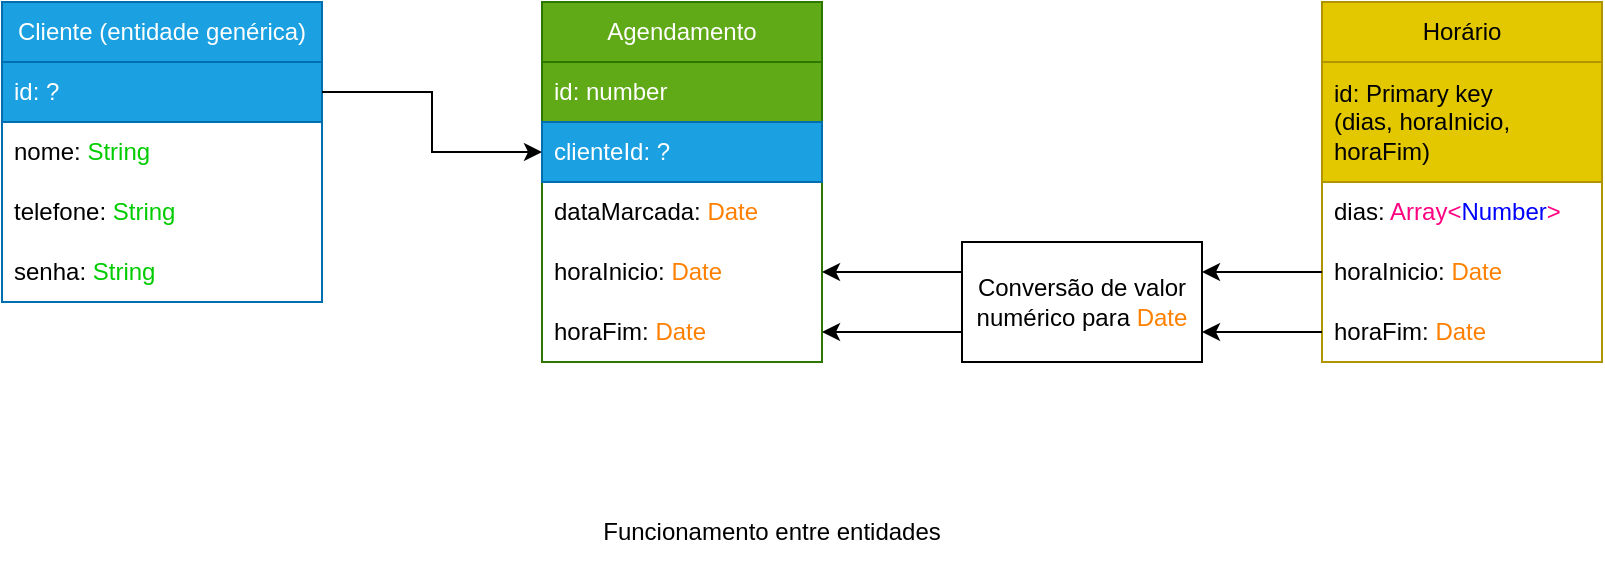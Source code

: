 <mxfile version="24.7.7" pages="5">
  <diagram id="V6yUUOdaCW8T9A2_j1Fj" name="Entidades">
    <mxGraphModel dx="954" dy="598" grid="1" gridSize="10" guides="1" tooltips="1" connect="1" arrows="1" fold="1" page="1" pageScale="1" pageWidth="850" pageHeight="1100" math="0" shadow="0">
      <root>
        <mxCell id="0" />
        <mxCell id="1" parent="0" />
        <mxCell id="tc4jSCTvQgpj3JNOLFlb-1" value="Cliente (entidade genérica)" style="swimlane;fontStyle=0;childLayout=stackLayout;horizontal=1;startSize=30;horizontalStack=0;resizeParent=1;resizeParentMax=0;resizeLast=0;collapsible=1;marginBottom=0;whiteSpace=wrap;html=1;fillColor=#1ba1e2;strokeColor=#006EAF;fontColor=#ffffff;" parent="1" vertex="1">
          <mxGeometry x="40" y="40" width="160" height="150" as="geometry">
            <mxRectangle x="80" y="40" width="180" height="30" as="alternateBounds" />
          </mxGeometry>
        </mxCell>
        <mxCell id="tc4jSCTvQgpj3JNOLFlb-2" value="id: ?" style="text;strokeColor=#006EAF;fillColor=#1ba1e2;align=left;verticalAlign=middle;spacingLeft=4;spacingRight=4;overflow=hidden;points=[[0,0.5],[1,0.5]];portConstraint=eastwest;rotatable=0;whiteSpace=wrap;html=1;fontColor=#ffffff;" parent="tc4jSCTvQgpj3JNOLFlb-1" vertex="1">
          <mxGeometry y="30" width="160" height="30" as="geometry" />
        </mxCell>
        <mxCell id="tc4jSCTvQgpj3JNOLFlb-3" value="nome: &lt;font color=&quot;#00cc00&quot;&gt;String&lt;/font&gt;" style="text;strokeColor=none;fillColor=none;align=left;verticalAlign=middle;spacingLeft=4;spacingRight=4;overflow=hidden;points=[[0,0.5],[1,0.5]];portConstraint=eastwest;rotatable=0;whiteSpace=wrap;html=1;" parent="tc4jSCTvQgpj3JNOLFlb-1" vertex="1">
          <mxGeometry y="60" width="160" height="30" as="geometry" />
        </mxCell>
        <mxCell id="tc4jSCTvQgpj3JNOLFlb-4" value="telefone: &lt;font color=&quot;#00cc00&quot;&gt;String&lt;/font&gt;" style="text;strokeColor=none;fillColor=none;align=left;verticalAlign=middle;spacingLeft=4;spacingRight=4;overflow=hidden;points=[[0,0.5],[1,0.5]];portConstraint=eastwest;rotatable=0;whiteSpace=wrap;html=1;" parent="tc4jSCTvQgpj3JNOLFlb-1" vertex="1">
          <mxGeometry y="90" width="160" height="30" as="geometry" />
        </mxCell>
        <mxCell id="tc4jSCTvQgpj3JNOLFlb-5" value="senha: &lt;font color=&quot;#00cc00&quot;&gt;String&lt;/font&gt;" style="text;strokeColor=none;fillColor=none;align=left;verticalAlign=middle;spacingLeft=4;spacingRight=4;overflow=hidden;points=[[0,0.5],[1,0.5]];portConstraint=eastwest;rotatable=0;whiteSpace=wrap;html=1;" parent="tc4jSCTvQgpj3JNOLFlb-1" vertex="1">
          <mxGeometry y="120" width="160" height="30" as="geometry" />
        </mxCell>
        <mxCell id="LetqOh_EFlkE1FTumEbc-1" value="Horário" style="swimlane;fontStyle=0;childLayout=stackLayout;horizontal=1;startSize=30;horizontalStack=0;resizeParent=1;resizeParentMax=0;resizeLast=0;collapsible=1;marginBottom=0;whiteSpace=wrap;html=1;fillColor=#e3c800;strokeColor=#B09500;fontColor=#000000;" vertex="1" parent="1">
          <mxGeometry x="700" y="40" width="140" height="180" as="geometry" />
        </mxCell>
        <mxCell id="LetqOh_EFlkE1FTumEbc-2" value="id: Primary key (&lt;font&gt;dias&lt;/font&gt;,&amp;nbsp;&lt;font&gt;horaInicio, horaFim)&lt;/font&gt;" style="text;strokeColor=#B09500;fillColor=#e3c800;align=left;verticalAlign=middle;spacingLeft=4;spacingRight=4;overflow=hidden;points=[[0,0.5],[1,0.5]];portConstraint=eastwest;rotatable=0;whiteSpace=wrap;html=1;fontColor=#000000;" vertex="1" parent="LetqOh_EFlkE1FTumEbc-1">
          <mxGeometry y="30" width="140" height="60" as="geometry" />
        </mxCell>
        <mxCell id="LetqOh_EFlkE1FTumEbc-3" value="dias: &lt;font color=&quot;#ff0080&quot;&gt;Array&amp;lt;&lt;/font&gt;&lt;font color=&quot;#0000ff&quot;&gt;Number&lt;/font&gt;&lt;font color=&quot;#ff0080&quot;&gt;&amp;gt;&lt;/font&gt;" style="text;strokeColor=none;fillColor=none;align=left;verticalAlign=middle;spacingLeft=4;spacingRight=4;overflow=hidden;points=[[0,0.5],[1,0.5]];portConstraint=eastwest;rotatable=0;whiteSpace=wrap;html=1;" vertex="1" parent="LetqOh_EFlkE1FTumEbc-1">
          <mxGeometry y="90" width="140" height="30" as="geometry" />
        </mxCell>
        <mxCell id="LetqOh_EFlkE1FTumEbc-4" value="horaInicio: &lt;font color=&quot;#ff8000&quot;&gt;Date&lt;/font&gt;" style="text;strokeColor=none;fillColor=none;align=left;verticalAlign=middle;spacingLeft=4;spacingRight=4;overflow=hidden;points=[[0,0.5],[1,0.5]];portConstraint=eastwest;rotatable=0;whiteSpace=wrap;html=1;" vertex="1" parent="LetqOh_EFlkE1FTumEbc-1">
          <mxGeometry y="120" width="140" height="30" as="geometry" />
        </mxCell>
        <mxCell id="LetqOh_EFlkE1FTumEbc-5" value="horaFim: &lt;font color=&quot;#ff8000&quot;&gt;Date&lt;/font&gt;" style="text;strokeColor=none;fillColor=none;align=left;verticalAlign=middle;spacingLeft=4;spacingRight=4;overflow=hidden;points=[[0,0.5],[1,0.5]];portConstraint=eastwest;rotatable=0;whiteSpace=wrap;html=1;" vertex="1" parent="LetqOh_EFlkE1FTumEbc-1">
          <mxGeometry y="150" width="140" height="30" as="geometry" />
        </mxCell>
        <mxCell id="PYFmkdbSyUhTta54iJ9U-1" value="Agendamento" style="swimlane;fontStyle=0;childLayout=stackLayout;horizontal=1;startSize=30;horizontalStack=0;resizeParent=1;resizeParentMax=0;resizeLast=0;collapsible=1;marginBottom=0;whiteSpace=wrap;html=1;fillColor=#60a917;fontColor=#ffffff;strokeColor=#2D7600;" vertex="1" parent="1">
          <mxGeometry x="310" y="40" width="140" height="180" as="geometry" />
        </mxCell>
        <mxCell id="PYFmkdbSyUhTta54iJ9U-2" value="id: number" style="text;strokeColor=#2D7600;fillColor=#60a917;align=left;verticalAlign=middle;spacingLeft=4;spacingRight=4;overflow=hidden;points=[[0,0.5],[1,0.5]];portConstraint=eastwest;rotatable=0;whiteSpace=wrap;html=1;fontColor=#ffffff;" vertex="1" parent="PYFmkdbSyUhTta54iJ9U-1">
          <mxGeometry y="30" width="140" height="30" as="geometry" />
        </mxCell>
        <mxCell id="PYFmkdbSyUhTta54iJ9U-3" value="clienteId: ?" style="text;strokeColor=#006EAF;fillColor=#1ba1e2;align=left;verticalAlign=middle;spacingLeft=4;spacingRight=4;overflow=hidden;points=[[0,0.5],[1,0.5]];portConstraint=eastwest;rotatable=0;whiteSpace=wrap;html=1;fontColor=#ffffff;" vertex="1" parent="PYFmkdbSyUhTta54iJ9U-1">
          <mxGeometry y="60" width="140" height="30" as="geometry" />
        </mxCell>
        <mxCell id="PYFmkdbSyUhTta54iJ9U-4" value="dataMarcada: &lt;font color=&quot;#ff8000&quot;&gt;Date&lt;/font&gt;" style="text;strokeColor=none;fillColor=none;align=left;verticalAlign=middle;spacingLeft=4;spacingRight=4;overflow=hidden;points=[[0,0.5],[1,0.5]];portConstraint=eastwest;rotatable=0;whiteSpace=wrap;html=1;fontColor=#000000;" vertex="1" parent="PYFmkdbSyUhTta54iJ9U-1">
          <mxGeometry y="90" width="140" height="30" as="geometry" />
        </mxCell>
        <mxCell id="PYFmkdbSyUhTta54iJ9U-5" value="horaInicio: &lt;font color=&quot;#ff8000&quot;&gt;Date&lt;/font&gt;" style="text;strokeColor=none;fillColor=none;align=left;verticalAlign=middle;spacingLeft=4;spacingRight=4;overflow=hidden;points=[[0,0.5],[1,0.5]];portConstraint=eastwest;rotatable=0;whiteSpace=wrap;html=1;" vertex="1" parent="PYFmkdbSyUhTta54iJ9U-1">
          <mxGeometry y="120" width="140" height="30" as="geometry" />
        </mxCell>
        <mxCell id="PYFmkdbSyUhTta54iJ9U-6" value="horaFim: &lt;font color=&quot;#ff8000&quot;&gt;Date&lt;/font&gt;" style="text;strokeColor=none;fillColor=none;align=left;verticalAlign=middle;spacingLeft=4;spacingRight=4;overflow=hidden;points=[[0,0.5],[1,0.5]];portConstraint=eastwest;rotatable=0;whiteSpace=wrap;html=1;" vertex="1" parent="PYFmkdbSyUhTta54iJ9U-1">
          <mxGeometry y="150" width="140" height="30" as="geometry" />
        </mxCell>
        <mxCell id="PYFmkdbSyUhTta54iJ9U-7" style="edgeStyle=orthogonalEdgeStyle;rounded=0;orthogonalLoop=1;jettySize=auto;html=1;exitX=1;exitY=0.5;exitDx=0;exitDy=0;entryX=0;entryY=0.5;entryDx=0;entryDy=0;" edge="1" parent="1" source="tc4jSCTvQgpj3JNOLFlb-2" target="PYFmkdbSyUhTta54iJ9U-3">
          <mxGeometry relative="1" as="geometry" />
        </mxCell>
        <mxCell id="cP0Y6su8tSfl4RE-W3tm-4" style="edgeStyle=orthogonalEdgeStyle;rounded=0;orthogonalLoop=1;jettySize=auto;html=1;exitX=0;exitY=0.25;exitDx=0;exitDy=0;entryX=1;entryY=0.5;entryDx=0;entryDy=0;" edge="1" parent="1" source="cP0Y6su8tSfl4RE-W3tm-2" target="PYFmkdbSyUhTta54iJ9U-5">
          <mxGeometry relative="1" as="geometry" />
        </mxCell>
        <mxCell id="cP0Y6su8tSfl4RE-W3tm-6" style="edgeStyle=orthogonalEdgeStyle;rounded=0;orthogonalLoop=1;jettySize=auto;html=1;exitX=0;exitY=0.75;exitDx=0;exitDy=0;entryX=1;entryY=0.5;entryDx=0;entryDy=0;" edge="1" parent="1" source="cP0Y6su8tSfl4RE-W3tm-2" target="PYFmkdbSyUhTta54iJ9U-6">
          <mxGeometry relative="1" as="geometry" />
        </mxCell>
        <mxCell id="cP0Y6su8tSfl4RE-W3tm-2" value="Conversão de valor numérico para &lt;font color=&quot;#ff8000&quot;&gt;Date&lt;/font&gt;" style="rounded=0;whiteSpace=wrap;html=1;" vertex="1" parent="1">
          <mxGeometry x="520" y="160" width="120" height="60" as="geometry" />
        </mxCell>
        <mxCell id="cP0Y6su8tSfl4RE-W3tm-3" style="edgeStyle=orthogonalEdgeStyle;rounded=0;orthogonalLoop=1;jettySize=auto;html=1;exitX=0;exitY=0.5;exitDx=0;exitDy=0;entryX=1;entryY=0.25;entryDx=0;entryDy=0;" edge="1" parent="1" source="LetqOh_EFlkE1FTumEbc-4" target="cP0Y6su8tSfl4RE-W3tm-2">
          <mxGeometry relative="1" as="geometry" />
        </mxCell>
        <mxCell id="cP0Y6su8tSfl4RE-W3tm-7" style="edgeStyle=orthogonalEdgeStyle;rounded=0;orthogonalLoop=1;jettySize=auto;html=1;exitX=0;exitY=0.5;exitDx=0;exitDy=0;entryX=1;entryY=0.75;entryDx=0;entryDy=0;" edge="1" parent="1" source="LetqOh_EFlkE1FTumEbc-5" target="cP0Y6su8tSfl4RE-W3tm-2">
          <mxGeometry relative="1" as="geometry" />
        </mxCell>
        <mxCell id="cP0Y6su8tSfl4RE-W3tm-8" value="Funcionamento entre entidades" style="text;html=1;align=center;verticalAlign=middle;whiteSpace=wrap;rounded=0;" vertex="1" parent="1">
          <mxGeometry x="280" y="290" width="290" height="30" as="geometry" />
        </mxCell>
      </root>
    </mxGraphModel>
  </diagram>
  <diagram id="KSlai-0bCWbzieldwt5Y" name="Sistema básico">
    <mxGraphModel dx="954" dy="598" grid="1" gridSize="10" guides="1" tooltips="1" connect="1" arrows="1" fold="1" page="1" pageScale="1" pageWidth="850" pageHeight="1100" math="0" shadow="0">
      <root>
        <mxCell id="0" />
        <mxCell id="1" parent="0" />
        <mxCell id="LdC9OCB9tAdvN-OjRd1j-1" style="edgeStyle=orthogonalEdgeStyle;rounded=0;orthogonalLoop=1;jettySize=auto;html=1;exitX=1;exitY=0.25;exitDx=0;exitDy=0;entryX=0;entryY=0.5;entryDx=0;entryDy=0;" parent="1" edge="1">
          <mxGeometry relative="1" as="geometry">
            <mxPoint x="267.5" y="240" as="sourcePoint" />
            <mxPoint x="347.5" y="220" as="targetPoint" />
          </mxGeometry>
        </mxCell>
        <mxCell id="LdC9OCB9tAdvN-OjRd1j-2" style="edgeStyle=orthogonalEdgeStyle;rounded=0;orthogonalLoop=1;jettySize=auto;html=1;exitX=1;exitY=0.75;exitDx=0;exitDy=0;entryX=0;entryY=0.5;entryDx=0;entryDy=0;" parent="1" source="LdC9OCB9tAdvN-OjRd1j-4" target="LdC9OCB9tAdvN-OjRd1j-8" edge="1">
          <mxGeometry relative="1" as="geometry" />
        </mxCell>
        <mxCell id="LdC9OCB9tAdvN-OjRd1j-3" style="edgeStyle=orthogonalEdgeStyle;rounded=0;orthogonalLoop=1;jettySize=auto;html=1;exitX=1;exitY=0.25;exitDx=0;exitDy=0;entryX=0;entryY=0.5;entryDx=0;entryDy=0;" parent="1" source="LdC9OCB9tAdvN-OjRd1j-4" target="LdC9OCB9tAdvN-OjRd1j-6" edge="1">
          <mxGeometry relative="1" as="geometry" />
        </mxCell>
        <mxCell id="LdC9OCB9tAdvN-OjRd1j-4" value="Plataforma" style="whiteSpace=wrap;html=1;aspect=fixed;fillColor=#1ba1e2;strokeColor=#006EAF;fontColor=#ffffff;" parent="1" vertex="1">
          <mxGeometry x="40" y="280" width="80" height="80" as="geometry" />
        </mxCell>
        <mxCell id="LdC9OCB9tAdvN-OjRd1j-5" style="edgeStyle=orthogonalEdgeStyle;rounded=0;orthogonalLoop=1;jettySize=auto;html=1;exitX=1;exitY=0.5;exitDx=0;exitDy=0;entryX=0;entryY=0.5;entryDx=0;entryDy=0;" parent="1" source="LdC9OCB9tAdvN-OjRd1j-6" target="LdC9OCB9tAdvN-OjRd1j-10" edge="1">
          <mxGeometry relative="1" as="geometry" />
        </mxCell>
        <mxCell id="LdC9OCB9tAdvN-OjRd1j-6" value="Administrador" style="whiteSpace=wrap;html=1;aspect=fixed;fillColor=#e51400;strokeColor=#B20000;fontColor=#ffffff;" parent="1" vertex="1">
          <mxGeometry x="200" y="240" width="80" height="80" as="geometry" />
        </mxCell>
        <mxCell id="LdC9OCB9tAdvN-OjRd1j-7" style="edgeStyle=orthogonalEdgeStyle;rounded=0;orthogonalLoop=1;jettySize=auto;html=1;exitX=1;exitY=0.5;exitDx=0;exitDy=0;entryX=0;entryY=0.5;entryDx=0;entryDy=0;" parent="1" source="LdC9OCB9tAdvN-OjRd1j-8" target="LdC9OCB9tAdvN-OjRd1j-14" edge="1">
          <mxGeometry relative="1" as="geometry" />
        </mxCell>
        <mxCell id="LdC9OCB9tAdvN-OjRd1j-8" value="Cliente" style="whiteSpace=wrap;html=1;aspect=fixed;fillColor=#1ba1e2;strokeColor=#006EAF;fontColor=#ffffff;" parent="1" vertex="1">
          <mxGeometry x="200" y="320" width="80" height="80" as="geometry" />
        </mxCell>
        <mxCell id="LdC9OCB9tAdvN-OjRd1j-9" style="edgeStyle=orthogonalEdgeStyle;rounded=0;orthogonalLoop=1;jettySize=auto;html=1;exitX=1;exitY=0.5;exitDx=0;exitDy=0;entryX=0;entryY=0.25;entryDx=0;entryDy=0;" parent="1" source="LdC9OCB9tAdvN-OjRd1j-10" target="LdC9OCB9tAdvN-OjRd1j-19" edge="1">
          <mxGeometry relative="1" as="geometry" />
        </mxCell>
        <mxCell id="LdC9OCB9tAdvN-OjRd1j-10" value="Plataforma (gerenciamento)" style="whiteSpace=wrap;html=1;aspect=fixed;fillColor=#a20025;strokeColor=#6F0000;fontColor=#ffffff;" parent="1" vertex="1">
          <mxGeometry x="360" y="200" width="80" height="80" as="geometry" />
        </mxCell>
        <mxCell id="LdC9OCB9tAdvN-OjRd1j-11" style="edgeStyle=orthogonalEdgeStyle;rounded=0;orthogonalLoop=1;jettySize=auto;html=1;exitX=0.5;exitY=1;exitDx=0;exitDy=0;entryX=0.5;entryY=0;entryDx=0;entryDy=0;" parent="1" source="LdC9OCB9tAdvN-OjRd1j-12" target="LdC9OCB9tAdvN-OjRd1j-4" edge="1">
          <mxGeometry relative="1" as="geometry" />
        </mxCell>
        <mxCell id="LdC9OCB9tAdvN-OjRd1j-12" value="Homepage" style="whiteSpace=wrap;html=1;aspect=fixed;fillColor=#d80073;strokeColor=#A50040;fontColor=#ffffff;" parent="1" vertex="1">
          <mxGeometry x="80" y="160" width="80" height="80" as="geometry" />
        </mxCell>
        <mxCell id="LdC9OCB9tAdvN-OjRd1j-13" style="edgeStyle=orthogonalEdgeStyle;rounded=0;orthogonalLoop=1;jettySize=auto;html=1;exitX=1;exitY=0.5;exitDx=0;exitDy=0;entryX=0;entryY=0.25;entryDx=0;entryDy=0;" parent="1" source="LdC9OCB9tAdvN-OjRd1j-14" target="LdC9OCB9tAdvN-OjRd1j-15" edge="1">
          <mxGeometry relative="1" as="geometry" />
        </mxCell>
        <mxCell id="LdC9OCB9tAdvN-OjRd1j-14" value="Plataforma&lt;div&gt;(cliente)&lt;/div&gt;" style="whiteSpace=wrap;html=1;aspect=fixed;fillColor=#a20025;strokeColor=#6F0000;fontColor=#ffffff;" parent="1" vertex="1">
          <mxGeometry x="360" y="360" width="80" height="80" as="geometry" />
        </mxCell>
        <mxCell id="LdC9OCB9tAdvN-OjRd1j-15" value="Permissões" style="swimlane;fontStyle=0;childLayout=stackLayout;horizontal=1;startSize=30;horizontalStack=0;resizeParent=1;resizeParentMax=0;resizeLast=0;collapsible=1;marginBottom=0;whiteSpace=wrap;html=1;fillColor=#008a00;strokeColor=#005700;fontColor=#ffffff;" parent="1" vertex="1">
          <mxGeometry x="480" y="320" width="200" height="120" as="geometry" />
        </mxCell>
        <mxCell id="LdC9OCB9tAdvN-OjRd1j-16" value="Criar agendamento: &lt;font color=&quot;#ff6666&quot;&gt;1 por conta&lt;/font&gt;" style="text;strokeColor=none;fillColor=none;align=left;verticalAlign=middle;spacingLeft=4;spacingRight=4;overflow=hidden;points=[[0,0.5],[1,0.5]];portConstraint=eastwest;rotatable=0;whiteSpace=wrap;html=1;" parent="LdC9OCB9tAdvN-OjRd1j-15" vertex="1">
          <mxGeometry y="30" width="200" height="30" as="geometry" />
        </mxCell>
        <mxCell id="LdC9OCB9tAdvN-OjRd1j-17" value="Deletar agendamento: &lt;font color=&quot;#ff6666&quot;&gt;próprio&lt;/font&gt;" style="text;strokeColor=none;fillColor=none;align=left;verticalAlign=middle;spacingLeft=4;spacingRight=4;overflow=hidden;points=[[0,0.5],[1,0.5]];portConstraint=eastwest;rotatable=0;whiteSpace=wrap;html=1;" parent="LdC9OCB9tAdvN-OjRd1j-15" vertex="1">
          <mxGeometry y="60" width="200" height="30" as="geometry" />
        </mxCell>
        <mxCell id="LdC9OCB9tAdvN-OjRd1j-18" value="Pesquisar agendamentos: &lt;font color=&quot;#ff6666&quot;&gt;próprio&lt;/font&gt;" style="text;strokeColor=none;fillColor=none;align=left;verticalAlign=middle;spacingLeft=4;spacingRight=4;overflow=hidden;points=[[0,0.5],[1,0.5]];portConstraint=eastwest;rotatable=0;whiteSpace=wrap;html=1;" parent="LdC9OCB9tAdvN-OjRd1j-15" vertex="1">
          <mxGeometry y="90" width="200" height="30" as="geometry" />
        </mxCell>
        <mxCell id="LdC9OCB9tAdvN-OjRd1j-19" value="Permissões" style="swimlane;fontStyle=0;childLayout=stackLayout;horizontal=1;startSize=30;horizontalStack=0;resizeParent=1;resizeParentMax=0;resizeLast=0;collapsible=1;marginBottom=0;whiteSpace=wrap;html=1;fillColor=#008a00;strokeColor=#005700;fontColor=#ffffff;" parent="1" vertex="1">
          <mxGeometry x="480" y="160" width="200" height="120" as="geometry" />
        </mxCell>
        <mxCell id="LdC9OCB9tAdvN-OjRd1j-20" value="Criar agendamento: &lt;font color=&quot;#ff6666&quot;&gt;sem limite&lt;/font&gt;" style="text;strokeColor=none;fillColor=none;align=left;verticalAlign=middle;spacingLeft=4;spacingRight=4;overflow=hidden;points=[[0,0.5],[1,0.5]];portConstraint=eastwest;rotatable=0;whiteSpace=wrap;html=1;" parent="LdC9OCB9tAdvN-OjRd1j-19" vertex="1">
          <mxGeometry y="30" width="200" height="30" as="geometry" />
        </mxCell>
        <mxCell id="LdC9OCB9tAdvN-OjRd1j-21" value="Deletar agendamento: &lt;font color=&quot;#ff6666&quot;&gt;qualquer&lt;/font&gt;" style="text;strokeColor=none;fillColor=none;align=left;verticalAlign=middle;spacingLeft=4;spacingRight=4;overflow=hidden;points=[[0,0.5],[1,0.5]];portConstraint=eastwest;rotatable=0;whiteSpace=wrap;html=1;" parent="LdC9OCB9tAdvN-OjRd1j-19" vertex="1">
          <mxGeometry y="60" width="200" height="30" as="geometry" />
        </mxCell>
        <mxCell id="LdC9OCB9tAdvN-OjRd1j-22" value="Pesquisar agendamentos: &lt;font color=&quot;#ff6666&quot;&gt;qualquer&lt;/font&gt;" style="text;strokeColor=none;fillColor=none;align=left;verticalAlign=middle;spacingLeft=4;spacingRight=4;overflow=hidden;points=[[0,0.5],[1,0.5]];portConstraint=eastwest;rotatable=0;whiteSpace=wrap;html=1;" parent="LdC9OCB9tAdvN-OjRd1j-19" vertex="1">
          <mxGeometry y="90" width="200" height="30" as="geometry" />
        </mxCell>
        <mxCell id="LdC9OCB9tAdvN-OjRd1j-23" value="&lt;span style=&quot;font-size: 18px;&quot;&gt;Permissões de usuários&lt;/span&gt;" style="text;html=1;align=center;verticalAlign=middle;whiteSpace=wrap;rounded=0;" parent="1" vertex="1">
          <mxGeometry x="305" y="130" width="320" height="30" as="geometry" />
        </mxCell>
        <mxCell id="LdC9OCB9tAdvN-OjRd1j-24" style="edgeStyle=orthogonalEdgeStyle;rounded=0;orthogonalLoop=1;jettySize=auto;html=1;exitX=0.5;exitY=0.5;exitDx=0;exitDy=0;exitPerimeter=0;entryX=1;entryY=0.5;entryDx=0;entryDy=0;strokeColor=none;curved=1;" parent="1" source="LdC9OCB9tAdvN-OjRd1j-26" target="LdC9OCB9tAdvN-OjRd1j-12" edge="1">
          <mxGeometry relative="1" as="geometry" />
        </mxCell>
        <mxCell id="LdC9OCB9tAdvN-OjRd1j-25" style="edgeStyle=orthogonalEdgeStyle;rounded=0;orthogonalLoop=1;jettySize=auto;html=1;exitX=0.5;exitY=0.5;exitDx=0;exitDy=0;exitPerimeter=0;entryX=1;entryY=0.5;entryDx=0;entryDy=0;curved=1;" parent="1" source="LdC9OCB9tAdvN-OjRd1j-26" target="LdC9OCB9tAdvN-OjRd1j-12" edge="1">
          <mxGeometry relative="1" as="geometry">
            <Array as="points">
              <mxPoint x="200" y="100" />
              <mxPoint x="200" y="150" />
              <mxPoint x="180" y="150" />
              <mxPoint x="180" y="200" />
            </Array>
          </mxGeometry>
        </mxCell>
        <mxCell id="LdC9OCB9tAdvN-OjRd1j-26" value="Cliente" style="shape=umlActor;verticalLabelPosition=bottom;verticalAlign=top;html=1;outlineConnect=0;fillColor=#1ba1e2;strokeColor=#006EAF;fontColor=#ffffff;" parent="1" vertex="1">
          <mxGeometry x="150" y="70" width="30" height="60" as="geometry" />
        </mxCell>
        <mxCell id="LdC9OCB9tAdvN-OjRd1j-27" style="edgeStyle=orthogonalEdgeStyle;rounded=0;orthogonalLoop=1;jettySize=auto;html=1;exitX=0.5;exitY=0.5;exitDx=0;exitDy=0;exitPerimeter=0;entryX=0;entryY=0.5;entryDx=0;entryDy=0;curved=1;" parent="1" source="LdC9OCB9tAdvN-OjRd1j-28" target="LdC9OCB9tAdvN-OjRd1j-12" edge="1">
          <mxGeometry relative="1" as="geometry">
            <Array as="points">
              <mxPoint x="95" y="120" />
              <mxPoint x="50" y="120" />
              <mxPoint x="50" y="200" />
            </Array>
          </mxGeometry>
        </mxCell>
        <mxCell id="LdC9OCB9tAdvN-OjRd1j-28" value="Administrador" style="shape=umlActor;verticalLabelPosition=bottom;verticalAlign=top;html=1;outlineConnect=0;fillColor=#e51400;strokeColor=#B20000;fontColor=#ffffff;" parent="1" vertex="1">
          <mxGeometry x="80" y="70" width="30" height="60" as="geometry" />
        </mxCell>
        <mxCell id="LdC9OCB9tAdvN-OjRd1j-29" style="edgeStyle=orthogonalEdgeStyle;rounded=0;orthogonalLoop=1;jettySize=auto;html=1;exitX=0.5;exitY=0.5;exitDx=0;exitDy=0;exitPerimeter=0;entryX=1;entryY=0.25;entryDx=0;entryDy=0;curved=1;" parent="1" source="LdC9OCB9tAdvN-OjRd1j-30" target="LdC9OCB9tAdvN-OjRd1j-12" edge="1">
          <mxGeometry relative="1" as="geometry">
            <Array as="points">
              <mxPoint x="210" y="70" />
              <mxPoint x="210" y="180" />
            </Array>
          </mxGeometry>
        </mxCell>
        <mxCell id="LdC9OCB9tAdvN-OjRd1j-30" value="Cliente" style="shape=umlActor;verticalLabelPosition=bottom;verticalAlign=top;html=1;outlineConnect=0;fillColor=#1ba1e2;strokeColor=#006EAF;fontColor=#ffffff;" parent="1" vertex="1">
          <mxGeometry x="120" y="40" width="30" height="60" as="geometry" />
        </mxCell>
        <mxCell id="LdC9OCB9tAdvN-OjRd1j-31" value="(Entrar)" style="text;html=1;align=center;verticalAlign=middle;whiteSpace=wrap;rounded=0;" parent="1" vertex="1">
          <mxGeometry x="130" y="305" width="60" height="30" as="geometry" />
        </mxCell>
      </root>
    </mxGraphModel>
  </diagram>
  <diagram name="Cliente" id="2M44Bz8UGk6qDKzF_dQ0">
    <mxGraphModel dx="954" dy="598" grid="1" gridSize="10" guides="1" tooltips="1" connect="1" arrows="1" fold="1" page="1" pageScale="1" pageWidth="850" pageHeight="1100" math="0" shadow="0">
      <root>
        <mxCell id="0" />
        <mxCell id="1" parent="0" />
        <mxCell id="LylX9zbcLAFgVE6ZFsXF-1" value="Cliente (entidade genérica)" style="swimlane;fontStyle=0;childLayout=stackLayout;horizontal=1;startSize=30;horizontalStack=0;resizeParent=1;resizeParentMax=0;resizeLast=0;collapsible=1;marginBottom=0;whiteSpace=wrap;html=1;fillColor=#1ba1e2;strokeColor=#006EAF;fontColor=#ffffff;" parent="1" vertex="1">
          <mxGeometry x="345" y="40" width="160" height="150" as="geometry">
            <mxRectangle x="80" y="40" width="180" height="30" as="alternateBounds" />
          </mxGeometry>
        </mxCell>
        <mxCell id="LylX9zbcLAFgVE6ZFsXF-2" value="id: ?" style="text;strokeColor=#006EAF;fillColor=#1ba1e2;align=left;verticalAlign=middle;spacingLeft=4;spacingRight=4;overflow=hidden;points=[[0,0.5],[1,0.5]];portConstraint=eastwest;rotatable=0;whiteSpace=wrap;html=1;fontColor=#ffffff;" parent="LylX9zbcLAFgVE6ZFsXF-1" vertex="1">
          <mxGeometry y="30" width="160" height="30" as="geometry" />
        </mxCell>
        <mxCell id="LylX9zbcLAFgVE6ZFsXF-3" value="nome: &lt;font color=&quot;#00cc00&quot;&gt;string&lt;/font&gt;" style="text;strokeColor=none;fillColor=none;align=left;verticalAlign=middle;spacingLeft=4;spacingRight=4;overflow=hidden;points=[[0,0.5],[1,0.5]];portConstraint=eastwest;rotatable=0;whiteSpace=wrap;html=1;" parent="LylX9zbcLAFgVE6ZFsXF-1" vertex="1">
          <mxGeometry y="60" width="160" height="30" as="geometry" />
        </mxCell>
        <mxCell id="aF-8tXZumrQb8vTRycgZ-1" value="telefone:&amp;nbsp;&lt;span style=&quot;color: rgb(0, 204, 0);&quot;&gt;string&lt;/span&gt;" style="text;strokeColor=none;fillColor=none;align=left;verticalAlign=middle;spacingLeft=4;spacingRight=4;overflow=hidden;points=[[0,0.5],[1,0.5]];portConstraint=eastwest;rotatable=0;whiteSpace=wrap;html=1;" parent="LylX9zbcLAFgVE6ZFsXF-1" vertex="1">
          <mxGeometry y="90" width="160" height="30" as="geometry" />
        </mxCell>
        <mxCell id="VIodcbzYWIunQg-uV8ju-2" value="senha:&amp;nbsp;&lt;span style=&quot;color: rgb(0, 204, 0);&quot;&gt;string&lt;/span&gt;" style="text;strokeColor=none;fillColor=none;align=left;verticalAlign=middle;spacingLeft=4;spacingRight=4;overflow=hidden;points=[[0,0.5],[1,0.5]];portConstraint=eastwest;rotatable=0;whiteSpace=wrap;html=1;" parent="LylX9zbcLAFgVE6ZFsXF-1" vertex="1">
          <mxGeometry y="120" width="160" height="30" as="geometry" />
        </mxCell>
        <mxCell id="LylX9zbcLAFgVE6ZFsXF-7" value="&lt;h1 style=&quot;text-align: justify; margin-top: 0px;&quot;&gt;&lt;span style=&quot;background-color: initial;&quot;&gt;Cliente&lt;/span&gt;&lt;/h1&gt;&lt;h1 style=&quot;text-align: justify; margin-top: 0px;&quot;&gt;&lt;span style=&quot;font-size: 18px; background-color: initial; font-weight: normal;&quot;&gt;Entidade relacionada ao usuário comum; &lt;/span&gt;&lt;font style=&quot;font-size: 18px; background-color: initial; font-weight: normal;&quot; color=&quot;#007fff&quot;&gt;id&lt;/font&gt;&lt;span style=&quot;font-size: 18px; background-color: initial; font-weight: normal;&quot;&gt;, como chave primária, deve ser&amp;nbsp;relacionado à tabela de agendamento.&amp;nbsp;&lt;/span&gt;&lt;br&gt;&lt;/h1&gt;" style="text;html=1;whiteSpace=wrap;overflow=hidden;rounded=0;" parent="1" vertex="1">
          <mxGeometry x="255" y="210" width="340" height="210" as="geometry" />
        </mxCell>
        <mxCell id="LylX9zbcLAFgVE6ZFsXF-8" value="" style="shape=umlActor;verticalLabelPosition=bottom;verticalAlign=top;html=1;outlineConnect=0;fillColor=#1ba1e2;strokeColor=#006EAF;fontColor=#ffffff;" parent="1" vertex="1">
          <mxGeometry x="240" y="40" width="80" height="160" as="geometry" />
        </mxCell>
      </root>
    </mxGraphModel>
  </diagram>
  <diagram id="1Een7BtDL1kP3a1VA70e" name="Horário">
    <mxGraphModel dx="954" dy="598" grid="1" gridSize="10" guides="1" tooltips="1" connect="1" arrows="1" fold="1" page="1" pageScale="1" pageWidth="850" pageHeight="1100" math="0" shadow="0">
      <root>
        <mxCell id="0" />
        <mxCell id="1" parent="0" />
        <mxCell id="fGEmDVrY2mE-6M2TTzy3-1" value="Horário" style="swimlane;fontStyle=0;childLayout=stackLayout;horizontal=1;startSize=30;horizontalStack=0;resizeParent=1;resizeParentMax=0;resizeLast=0;collapsible=1;marginBottom=0;whiteSpace=wrap;html=1;fillColor=#e3c800;strokeColor=#B09500;fontColor=#000000;" parent="1" vertex="1">
          <mxGeometry x="355" y="40" width="140" height="240" as="geometry" />
        </mxCell>
        <mxCell id="xz8s-Fwp6Zp-LCz0ueE0-1" value="id: Primary Key (&lt;font&gt;dias&lt;/font&gt;,&amp;nbsp;&lt;font&gt;horaInicio, horaFim)&lt;/font&gt;" style="text;strokeColor=#B09500;fillColor=#e3c800;align=left;verticalAlign=middle;spacingLeft=4;spacingRight=4;overflow=hidden;points=[[0,0.5],[1,0.5]];portConstraint=eastwest;rotatable=0;whiteSpace=wrap;html=1;fontColor=#000000;" parent="fGEmDVrY2mE-6M2TTzy3-1" vertex="1">
          <mxGeometry y="30" width="140" height="60" as="geometry" />
        </mxCell>
        <mxCell id="fGEmDVrY2mE-6M2TTzy3-3" value="dias: &lt;font color=&quot;#ff0080&quot;&gt;Array&amp;lt;&lt;/font&gt;&lt;font color=&quot;#0000ff&quot;&gt;number&lt;/font&gt;&lt;font color=&quot;#ff0080&quot;&gt;&amp;gt;&lt;/font&gt;" style="text;strokeColor=none;fillColor=none;align=left;verticalAlign=middle;spacingLeft=4;spacingRight=4;overflow=hidden;points=[[0,0.5],[1,0.5]];portConstraint=eastwest;rotatable=0;whiteSpace=wrap;html=1;" parent="fGEmDVrY2mE-6M2TTzy3-1" vertex="1">
          <mxGeometry y="90" width="140" height="30" as="geometry" />
        </mxCell>
        <mxCell id="fGEmDVrY2mE-6M2TTzy3-4" value="horaInicio: &lt;font color=&quot;#0000ff&quot;&gt;number&lt;/font&gt;" style="text;strokeColor=none;fillColor=none;align=left;verticalAlign=middle;spacingLeft=4;spacingRight=4;overflow=hidden;points=[[0,0.5],[1,0.5]];portConstraint=eastwest;rotatable=0;whiteSpace=wrap;html=1;" parent="fGEmDVrY2mE-6M2TTzy3-1" vertex="1">
          <mxGeometry y="120" width="140" height="30" as="geometry" />
        </mxCell>
        <mxCell id="2VDdvtW7vJIQSlTwhdAz-1" value="minutosInicio: &lt;font color=&quot;#0000ff&quot;&gt;number&lt;/font&gt;" style="text;strokeColor=none;fillColor=none;align=left;verticalAlign=middle;spacingLeft=4;spacingRight=4;overflow=hidden;points=[[0,0.5],[1,0.5]];portConstraint=eastwest;rotatable=0;whiteSpace=wrap;html=1;" vertex="1" parent="fGEmDVrY2mE-6M2TTzy3-1">
          <mxGeometry y="150" width="140" height="30" as="geometry" />
        </mxCell>
        <mxCell id="uqs4xCukzR3hPNULW7Ux-1" value="horaFim:&amp;nbsp;&lt;span style=&quot;color: rgb(0, 0, 255);&quot;&gt;number&lt;/span&gt;" style="text;strokeColor=none;fillColor=none;align=left;verticalAlign=middle;spacingLeft=4;spacingRight=4;overflow=hidden;points=[[0,0.5],[1,0.5]];portConstraint=eastwest;rotatable=0;whiteSpace=wrap;html=1;" parent="fGEmDVrY2mE-6M2TTzy3-1" vertex="1">
          <mxGeometry y="180" width="140" height="30" as="geometry" />
        </mxCell>
        <mxCell id="2VDdvtW7vJIQSlTwhdAz-2" value="minutosFim:&amp;nbsp;&lt;span style=&quot;color: rgb(0, 0, 255);&quot;&gt;number&lt;/span&gt;" style="text;strokeColor=none;fillColor=none;align=left;verticalAlign=middle;spacingLeft=4;spacingRight=4;overflow=hidden;points=[[0,0.5],[1,0.5]];portConstraint=eastwest;rotatable=0;whiteSpace=wrap;html=1;" vertex="1" parent="fGEmDVrY2mE-6M2TTzy3-1">
          <mxGeometry y="210" width="140" height="30" as="geometry" />
        </mxCell>
        <mxCell id="6Q44iTvEutHWMOAkzwkh-1" value="&lt;h1 style=&quot;text-align: justify; margin-top: 0px;&quot;&gt;&lt;span style=&quot;background-color: initial;&quot;&gt;Horário&lt;/span&gt;&lt;/h1&gt;&lt;h1 style=&quot;text-align: justify; margin-top: 0px;&quot;&gt;&lt;span style=&quot;font-size: 18px; background-color: initial; font-weight: normal;&quot;&gt;Entidade associada a um conjunto de 7 iterações na sua tabela do banco de dados. Tabela independente que relacion seus dados das colunas&amp;nbsp;&lt;font color=&quot;#0000ff&quot;&gt;horaInicio&lt;/font&gt;,&lt;font color=&quot;#0000ff&quot;&gt; minutosInicio&lt;/font&gt;, &lt;font color=&quot;#0000ff&quot;&gt;horaFim&lt;/font&gt; e &lt;font color=&quot;#0000ff&quot;&gt;minutosFim&lt;/font&gt;&amp;nbsp;à tabela de &lt;font color=&quot;#00cc00&quot;&gt;Agendamento&lt;/font&gt;.&lt;/span&gt;&lt;br&gt;&lt;/h1&gt;" style="text;html=1;whiteSpace=wrap;overflow=hidden;rounded=0;" parent="1" vertex="1">
          <mxGeometry x="255" y="280" width="335" height="230" as="geometry" />
        </mxCell>
      </root>
    </mxGraphModel>
  </diagram>
  <diagram id="pIyV6AC5n3BznHecZqJL" name="Agendamento">
    <mxGraphModel dx="954" dy="598" grid="1" gridSize="10" guides="1" tooltips="1" connect="1" arrows="1" fold="1" page="1" pageScale="1" pageWidth="850" pageHeight="1100" math="0" shadow="0">
      <root>
        <mxCell id="0" />
        <mxCell id="1" parent="0" />
        <mxCell id="qmqsHRwD6BpDxoH8wPGy-1" value="Agendamento" style="swimlane;fontStyle=0;childLayout=stackLayout;horizontal=1;startSize=30;horizontalStack=0;resizeParent=1;resizeParentMax=0;resizeLast=0;collapsible=1;marginBottom=0;whiteSpace=wrap;html=1;fillColor=#60a917;fontColor=#ffffff;strokeColor=#2D7600;" parent="1" vertex="1">
          <mxGeometry x="355" y="40" width="140" height="180" as="geometry" />
        </mxCell>
        <mxCell id="iCKDFiJyI7TfDemVfr8M-2" value="id: number" style="text;strokeColor=#2D7600;fillColor=#60a917;align=left;verticalAlign=middle;spacingLeft=4;spacingRight=4;overflow=hidden;points=[[0,0.5],[1,0.5]];portConstraint=eastwest;rotatable=0;whiteSpace=wrap;html=1;fontColor=#ffffff;" parent="qmqsHRwD6BpDxoH8wPGy-1" vertex="1">
          <mxGeometry y="30" width="140" height="30" as="geometry" />
        </mxCell>
        <mxCell id="qmqsHRwD6BpDxoH8wPGy-2" value="clienteId: ?" style="text;strokeColor=#006EAF;fillColor=#1ba1e2;align=left;verticalAlign=middle;spacingLeft=4;spacingRight=4;overflow=hidden;points=[[0,0.5],[1,0.5]];portConstraint=eastwest;rotatable=0;whiteSpace=wrap;html=1;fontColor=#ffffff;" parent="qmqsHRwD6BpDxoH8wPGy-1" vertex="1">
          <mxGeometry y="60" width="140" height="30" as="geometry" />
        </mxCell>
        <mxCell id="qmqsHRwD6BpDxoH8wPGy-3" value="dataDeferida: &lt;font color=&quot;#ff8000&quot;&gt;Date&lt;/font&gt;" style="text;strokeColor=none;fillColor=none;align=left;verticalAlign=middle;spacingLeft=4;spacingRight=4;overflow=hidden;points=[[0,0.5],[1,0.5]];portConstraint=eastwest;rotatable=0;whiteSpace=wrap;html=1;fontColor=#000000;" parent="qmqsHRwD6BpDxoH8wPGy-1" vertex="1">
          <mxGeometry y="90" width="140" height="30" as="geometry" />
        </mxCell>
        <mxCell id="qmqsHRwD6BpDxoH8wPGy-4" value="dataInicio: &lt;font color=&quot;#ff8000&quot;&gt;Date&lt;/font&gt;" style="text;strokeColor=none;fillColor=none;align=left;verticalAlign=middle;spacingLeft=4;spacingRight=4;overflow=hidden;points=[[0,0.5],[1,0.5]];portConstraint=eastwest;rotatable=0;whiteSpace=wrap;html=1;" parent="qmqsHRwD6BpDxoH8wPGy-1" vertex="1">
          <mxGeometry y="120" width="140" height="30" as="geometry" />
        </mxCell>
        <mxCell id="wH3x9pwxFUfzMhCZcSU_-1" value="dataFim: &lt;font color=&quot;#ff8000&quot;&gt;Date&lt;/font&gt;" style="text;strokeColor=none;fillColor=none;align=left;verticalAlign=middle;spacingLeft=4;spacingRight=4;overflow=hidden;points=[[0,0.5],[1,0.5]];portConstraint=eastwest;rotatable=0;whiteSpace=wrap;html=1;" parent="qmqsHRwD6BpDxoH8wPGy-1" vertex="1">
          <mxGeometry y="150" width="140" height="30" as="geometry" />
        </mxCell>
        <mxCell id="4YQnQkH07aBbjtAS--ms-1" value="&lt;h1 style=&quot;text-align: justify; margin-top: 0px;&quot;&gt;&lt;span style=&quot;background-color: initial;&quot;&gt;Agendamento&lt;/span&gt;&lt;/h1&gt;&lt;h1 style=&quot;text-align: justify; margin-top: 0px;&quot;&gt;&lt;span style=&quot;font-size: 18px; font-weight: 400;&quot;&gt;Tabela com linhas que representam uma hora marcada, apresentam a &lt;font color=&quot;#ff8000&quot;&gt;dataDeferida &lt;/font&gt;(inclui precisão de horas, minutos e segundos), a &lt;font color=&quot;#ff8000&quot;&gt;dataInício &lt;/font&gt;do corte, e a &lt;font color=&quot;#ff8000&quot;&gt;dataFim &lt;/font&gt;(incluem precisão de hora e minutos). As datas de início e fim partem da tabela de horário.&lt;/span&gt;&lt;/h1&gt;" style="text;html=1;whiteSpace=wrap;overflow=hidden;rounded=0;" vertex="1" parent="1">
          <mxGeometry x="255" y="230" width="335" height="250" as="geometry" />
        </mxCell>
      </root>
    </mxGraphModel>
  </diagram>
</mxfile>
